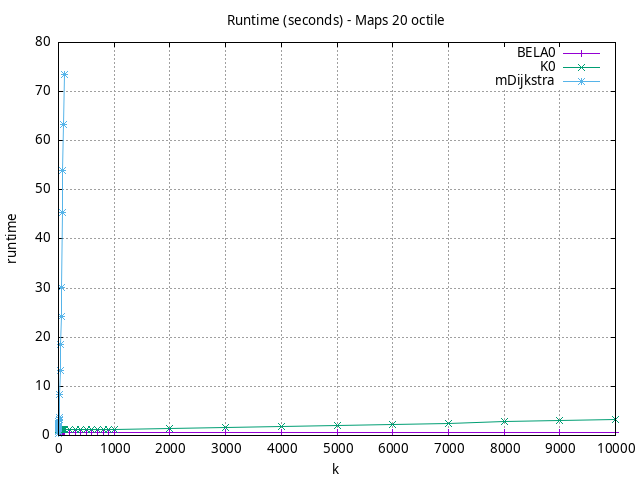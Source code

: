 #!/usr/bin/gnuplot
# -*- coding: utf-8 -*-
#
# results/maps/octile/20/random512-20.brute-force.octile.runtime.gnuplot
#
# Started on 04/07/2024 21:45:11
# Author: Carlos Linares López
set grid
set xlabel "k"
set ylabel "runtime"

set title "Runtime (seconds) - Maps 20 octile"

set terminal png enhanced font "Ariel,10"
set output 'random512-20.brute-force.octile.runtime.png'

plot "-" title "BELA0"      with linesp, "-" title "K0"      with linesp, "-" title "mDijkstra"      with linesp

	1 0.5366162000000001
	2 0.53638256
	3 0.53748927
	4 0.53825917
	5 0.53854668
	6 0.5388184
	7 0.53930943
	8 0.5389276700000001
	9 0.5387156
	10 0.5378126800000002
	20 0.53858412
	30 0.538549
	40 0.53976718
	50 0.53960354
	60 0.5399753300000001
	70 0.54088723
	80 0.54124172
	90 0.54147326
	100 0.5397603799999999
	200 0.54085825
	300 0.54227712
	400 0.54388194
	500 0.54407653
	600 0.5461417199999999
	700 0.54576507
	800 0.54630319
	900 0.5469649699999999
	1000 0.54542529
	2000 0.55421814
	3000 0.56407045
	4000 0.57340369
	5000 0.6106163
	6000 0.62774802
	7000 0.63890612
	8000 0.64742234
	9000 0.6652984200000001
	10000 0.6810629899999999
end
	1 1.1401782999999999
	2 1.1381979
	3 1.1408896000000002
	4 1.1436423999999998
	5 1.1429023
	6 1.1439806
	7 1.1448824
	8 1.1457899
	9 1.1479897
	10 1.1441508
	20 1.1450287000000001
	30 1.1475296999999998
	40 1.1481333
	50 1.1501282000000002
	60 1.1529325
	70 1.1549193000000002
	80 1.1567575
	90 1.159981
	100 1.1553154
	200 1.1697994
	300 1.1826093000000002
	400 1.1935131
	500 1.2054158999999998
	600 1.2180746999999998
	700 1.2308466999999998
	800 1.2449295999999999
	900 1.2578557000000001
	1000 1.2656663000000001
	2000 1.4093944999999999
	3000 1.578868
	4000 1.7759372999999998
	5000 1.9949398999999997
	6000 2.237226
	7000 2.4939297000000002
	8000 2.7646667
	9000 3.0327425999999997
	10000 3.3075872
end
	1 0.41980010000000006
	2 0.7622772499999999
	3 1.0766699999999998
	4 1.3963675999999998
	5 1.7525958999999998
	6 2.1140942
	7 2.4999666
	8 2.9360192
	9 3.3153133
	10 3.7060211000000005
	20 8.2866825
	30 13.236578999999999
	40 18.443870999999998
	50 24.153081
	60 30.084926
	70 45.36708900000001
	80 53.88842699999999
	90 63.35730900000001
	100 73.39653000000001
end
